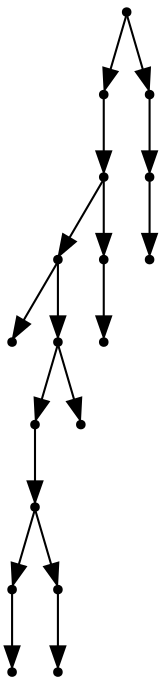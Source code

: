 digraph {
  17 [shape=point];
  13 [shape=point];
  12 [shape=point];
  9 [shape=point];
  0 [shape=point];
  8 [shape=point];
  6 [shape=point];
  5 [shape=point];
  2 [shape=point];
  1 [shape=point];
  4 [shape=point];
  3 [shape=point];
  7 [shape=point];
  11 [shape=point];
  10 [shape=point];
  16 [shape=point];
  15 [shape=point];
  14 [shape=point];
17 -> 13;
13 -> 12;
12 -> 9;
9 -> 0;
9 -> 8;
8 -> 6;
6 -> 5;
5 -> 2;
2 -> 1;
5 -> 4;
4 -> 3;
8 -> 7;
12 -> 11;
11 -> 10;
17 -> 16;
16 -> 15;
15 -> 14;
}
